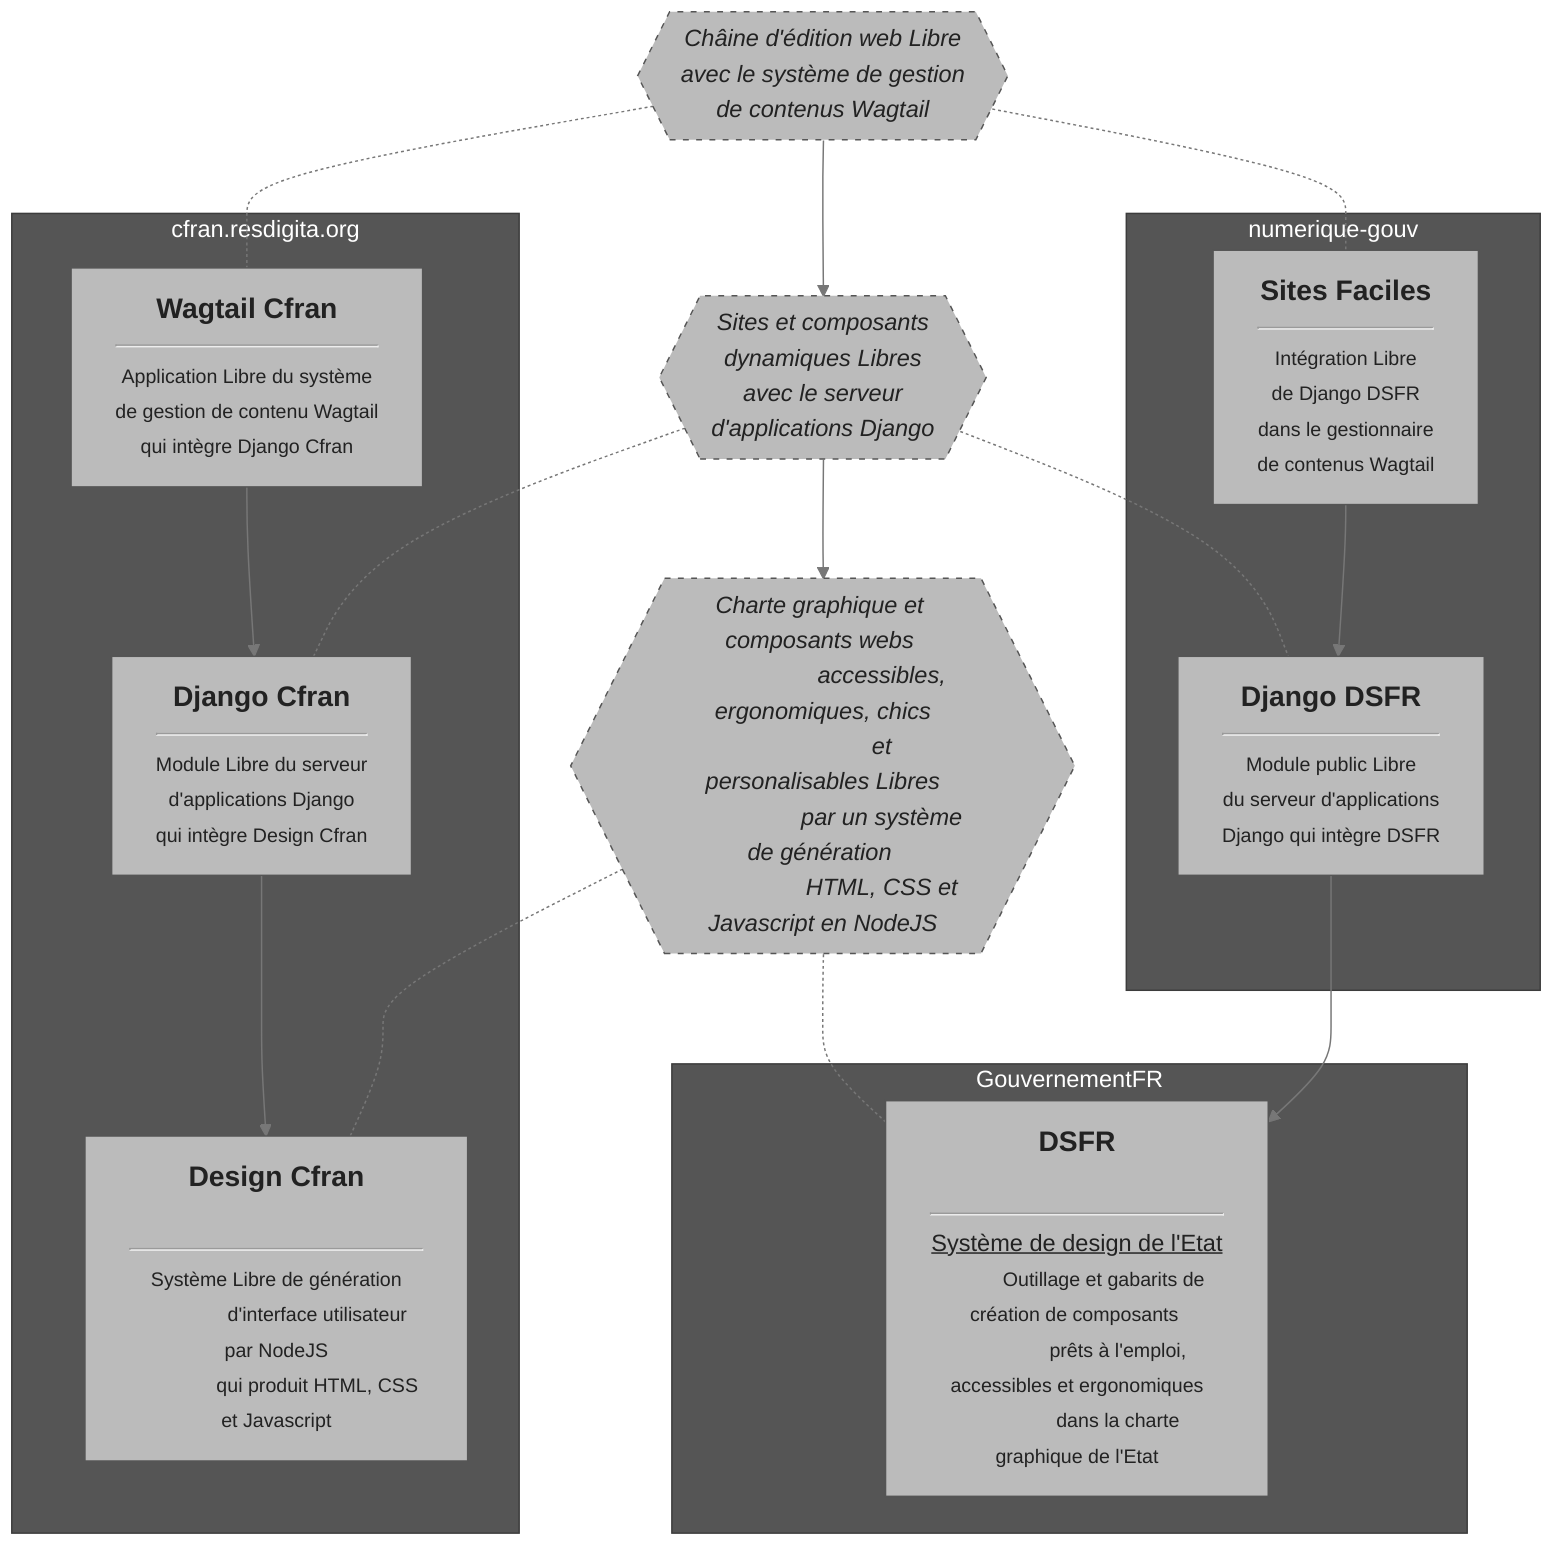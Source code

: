 %%{
  init: {
    'theme': 'base',     
    'themeVariables': {
      'primaryColor': '#bbb',
      'primaryTextColor': '#222',
      'primaryBorderColor': '#555',
      'tertiaryTextColor': '#fff',
      'lineColor': '#777',
      'secondaryColor': '#eee',
      'tertiaryColor': '#555'
    }
  }
}%%


flowchart TD


subgraph GouvernementFR
  dsfr["<big><b>DSFR</big></b>
        <hr/><u>Système de design de l'Etat</u>
         <small>Outillage et gabarits de création de composants 
                prêts à l'emploi, accessibles et ergonomiques
                dans la charte graphique de l'Etat</small>"]
%%  en technologie Libre NodeJS 
%%   publié dans github principalement sous licence Libre MIT
%%   avec des mises en garde 
%%   contre l'usurpation de la marque de l'Etat
%%  </small>"]
end
subgraph numerique-gouv

  sites-faciles["<big><b>Sites Faciles</big></b>
             <hr/><small>Intégration Libre
                         de Django DSFR 
                         dans le gestionnaire 
                         de contenus Wagtail</small>"]
%%  Libre Wagtail publié dans github.com 
%%  sous licence Libre GNU Affero 3</small>"]

  django-dsfr["<big><b>Django DSFR</big></b>
  <hr/><small>Module public Libre
              du serveur d'applications
              Django qui intègre DSFR</small>"]
%%  publié sur pypi.org sous licence Libre.</small>"]
end

subgraph cfran.resdigita.org 
    wagtail-cfran["<big><b>Wagtail Cfran</big></b>
                   <hr/><small>Application Libre du système 
                               de gestion de contenu Wagtail
                               qui intègre Django Cfran</small>"]
    %%  dans le serveur Libre 
    %%  de gestionnaire de contenu Wagtail 
    %%  publié par github.com en Libre."]

    django-cfran["<big><b>Django Cfran</big></b>
    <hr/><small>Module Libre du serveur 
                d'applications Django 
                qui intègre Design Cfran</small>"]
    %%  	dans le serveur Libre 
    %%	d'applications Django
    %%	publié par Pypi.org
    %%	et par github.com en Libre</small>"]

    design-cfran["<big><b>Design Cfran</big></b>
    <hr/><small>Système Libre de génération
                d'interface utilisateur par NodeJS
                qui produit HTML, CSS et Javascript</small>"]
    %%	en technologie Libre NodeJS 
    %%	publié par github.com en Libre</small>"]
 end


%%  subgraph LogicielsLibres
%%      Django
%%      Wagtail
%%      NodeJS
%%  end


%%  django-dsfr <-.- Django 
%%  sites-faciles <-.- Wagtail 
%%  django-cfran <-.- Django
%%  wagtail-cfran <-.- Wagtail 
%%  design-cfran  <-.- NodeJS 
%%  dsfr <-.- NodeJS 


wagtail-cfran
-->
django-cfran
-->
design-cfran



master-design{{"<i>Charte graphique et composants webs 
                   accessibles, ergonomiques, chics
                   et personalisables Libres
                   par un système de génération 
                   HTML, CSS et Javascript en NodeJS</i>"}}:::dashedOutline
%% (dans NodeJS)</i>"}}:::dashedOutline
-.-
dsfr

master-design
-.-
design-cfran


master-django{{"<i>Sites et composants 
                   dynamiques Libres 
                   avec le serveur 
                   d'applications Django</i>"}}:::dashedOutline
%%  (dans Django)</i>"}}:::dashedOutline
-.-
django-dsfr 

master-django
-.-
django-cfran




master-wagtail{{"<i>Châine d'édition web Libre 
                    avec le système de gestion 
                    de contenus Wagtail</i>"}}:::dashedOutline
%%  (en Wagtail)</i>"}}:::dashedOutline
-.-
sites-faciles

master-wagtail
-.-
wagtail-cfran



sites-faciles
-->
django-dsfr
-->
dsfr

master-wagtail
-->
master-django
-->
master-design


classDef dashedOutline stroke-dasharray:4 5


%%  Django --> Wagtail

click wagtail-cfran href "https://github.com/chris2fr/wagtail-cfran"
click django-cfran href "https://github.com/chris2fr/django-cfran"
click design-cfran href "https://github.com/chris2fr/design-cfran"
click sites-faciles href "https://github.com/numerique-gouv/sites-faciles"
click django-dsfr href "https://github.com/numerique-gouv/django-dsfr"
click dsfr href "https://github.com/GouvernementFR/dsfr/"